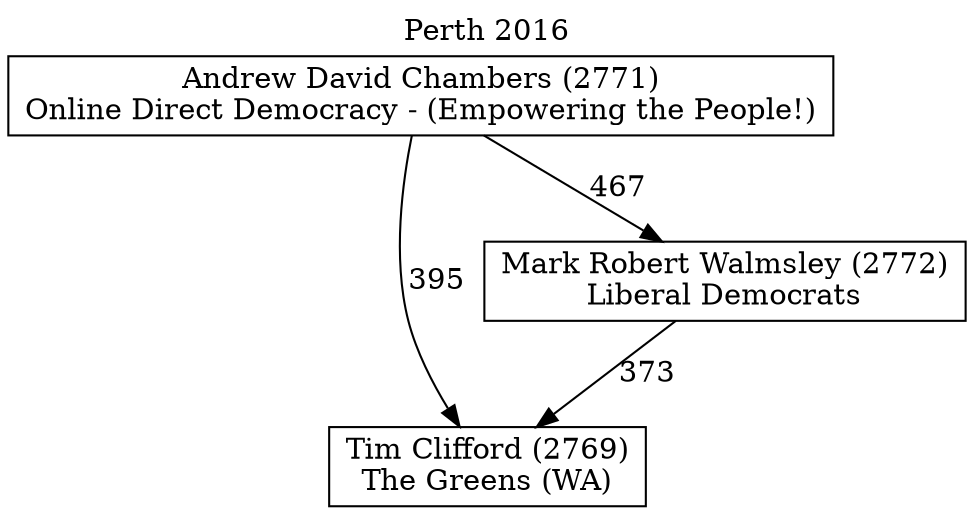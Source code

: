 // House preference flow
digraph "Tim Clifford (2769)_Perth_2016" {
	graph [label="Perth 2016" labelloc=t]
	node [shape=box]
	"Tim Clifford (2769)" [label="Tim Clifford (2769)
The Greens (WA)"]
	"Mark Robert Walmsley (2772)" [label="Mark Robert Walmsley (2772)
Liberal Democrats"]
	"Andrew David Chambers (2771)" [label="Andrew David Chambers (2771)
Online Direct Democracy - (Empowering the People!)"]
	"Tim Clifford (2769)" [label="Tim Clifford (2769)
The Greens (WA)"]
	"Andrew David Chambers (2771)" [label="Andrew David Chambers (2771)
Online Direct Democracy - (Empowering the People!)"]
	"Andrew David Chambers (2771)" [label="Andrew David Chambers (2771)
Online Direct Democracy - (Empowering the People!)"]
	"Mark Robert Walmsley (2772)" [label="Mark Robert Walmsley (2772)
Liberal Democrats"]
	"Andrew David Chambers (2771)" [label="Andrew David Chambers (2771)
Online Direct Democracy - (Empowering the People!)"]
	"Andrew David Chambers (2771)" [label="Andrew David Chambers (2771)
Online Direct Democracy - (Empowering the People!)"]
	"Mark Robert Walmsley (2772)" -> "Tim Clifford (2769)" [label=373]
	"Andrew David Chambers (2771)" -> "Mark Robert Walmsley (2772)" [label=467]
	"Andrew David Chambers (2771)" -> "Tim Clifford (2769)" [label=395]
}
